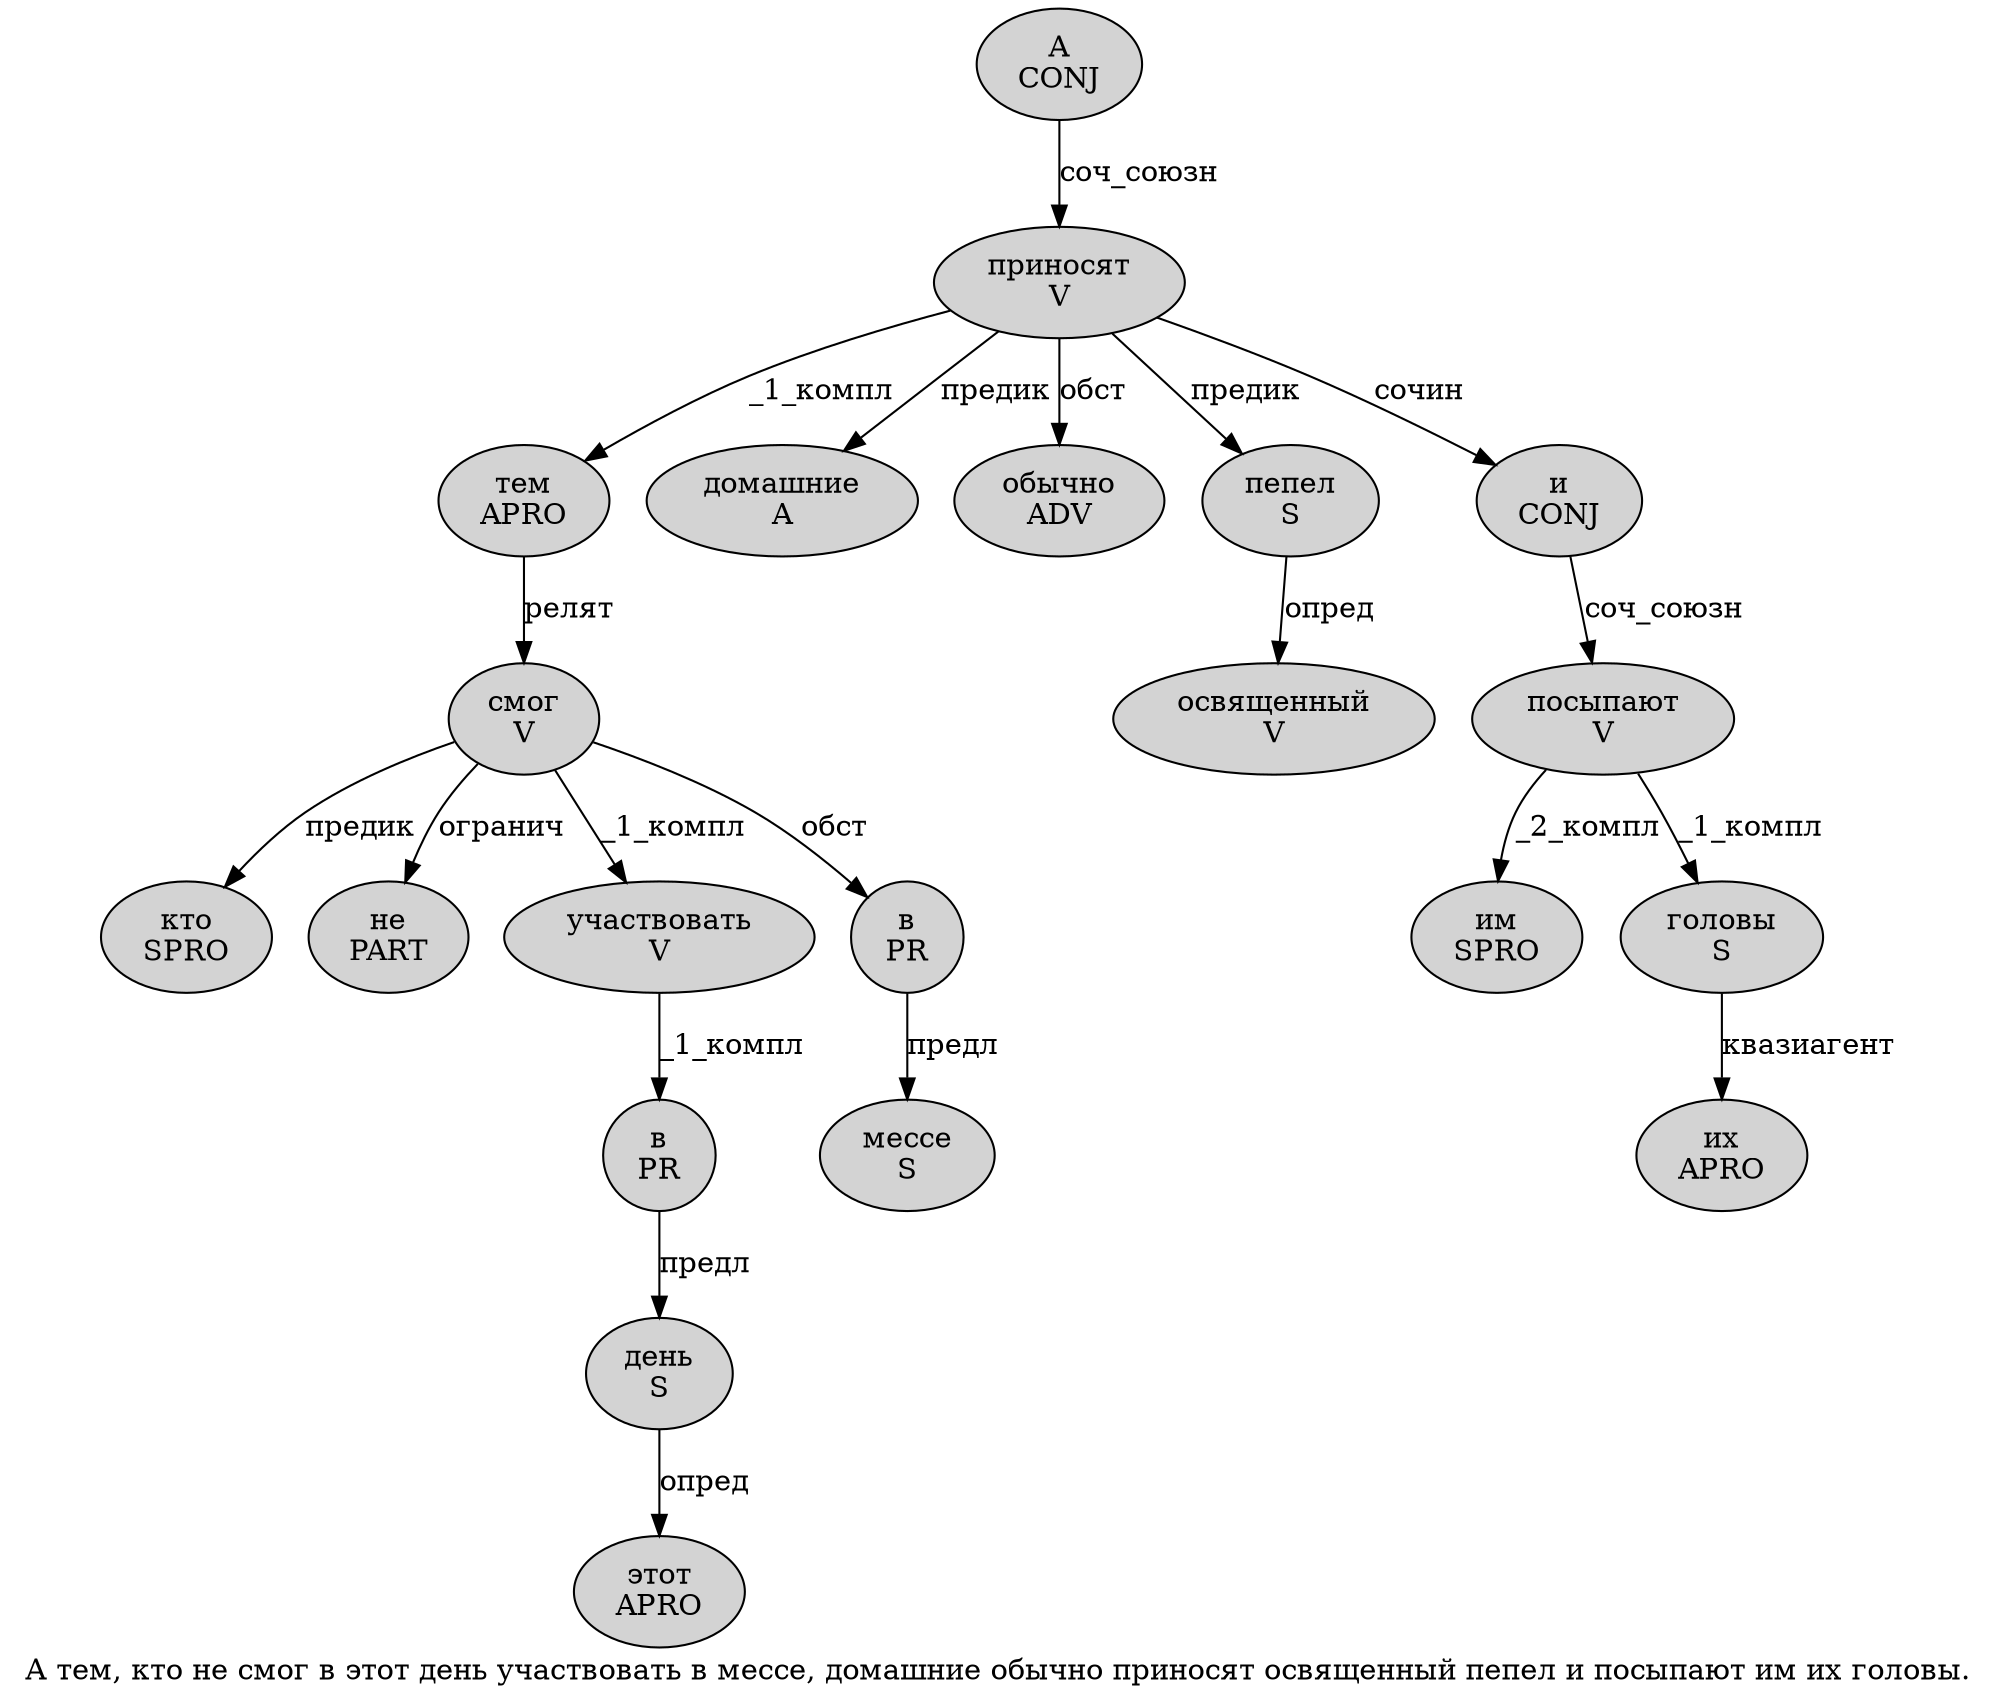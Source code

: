 digraph SENTENCE_176 {
	graph [label="А тем, кто не смог в этот день участвовать в мессе, домашние обычно приносят освященный пепел и посыпают им их головы."]
	node [style=filled]
		0 [label="А
CONJ" color="" fillcolor=lightgray penwidth=1 shape=ellipse]
		1 [label="тем
APRO" color="" fillcolor=lightgray penwidth=1 shape=ellipse]
		3 [label="кто
SPRO" color="" fillcolor=lightgray penwidth=1 shape=ellipse]
		4 [label="не
PART" color="" fillcolor=lightgray penwidth=1 shape=ellipse]
		5 [label="смог
V" color="" fillcolor=lightgray penwidth=1 shape=ellipse]
		6 [label="в
PR" color="" fillcolor=lightgray penwidth=1 shape=ellipse]
		7 [label="этот
APRO" color="" fillcolor=lightgray penwidth=1 shape=ellipse]
		8 [label="день
S" color="" fillcolor=lightgray penwidth=1 shape=ellipse]
		9 [label="участвовать
V" color="" fillcolor=lightgray penwidth=1 shape=ellipse]
		10 [label="в
PR" color="" fillcolor=lightgray penwidth=1 shape=ellipse]
		11 [label="мессе
S" color="" fillcolor=lightgray penwidth=1 shape=ellipse]
		13 [label="домашние
A" color="" fillcolor=lightgray penwidth=1 shape=ellipse]
		14 [label="обычно
ADV" color="" fillcolor=lightgray penwidth=1 shape=ellipse]
		15 [label="приносят
V" color="" fillcolor=lightgray penwidth=1 shape=ellipse]
		16 [label="освященный
V" color="" fillcolor=lightgray penwidth=1 shape=ellipse]
		17 [label="пепел
S" color="" fillcolor=lightgray penwidth=1 shape=ellipse]
		18 [label="и
CONJ" color="" fillcolor=lightgray penwidth=1 shape=ellipse]
		19 [label="посыпают
V" color="" fillcolor=lightgray penwidth=1 shape=ellipse]
		20 [label="им
SPRO" color="" fillcolor=lightgray penwidth=1 shape=ellipse]
		21 [label="их
APRO" color="" fillcolor=lightgray penwidth=1 shape=ellipse]
		22 [label="головы
S" color="" fillcolor=lightgray penwidth=1 shape=ellipse]
			10 -> 11 [label="предл"]
			15 -> 1 [label="_1_компл"]
			15 -> 13 [label="предик"]
			15 -> 14 [label="обст"]
			15 -> 17 [label="предик"]
			15 -> 18 [label="сочин"]
			1 -> 5 [label="релят"]
			9 -> 6 [label="_1_компл"]
			6 -> 8 [label="предл"]
			17 -> 16 [label="опред"]
			0 -> 15 [label="соч_союзн"]
			18 -> 19 [label="соч_союзн"]
			22 -> 21 [label="квазиагент"]
			19 -> 20 [label="_2_компл"]
			19 -> 22 [label="_1_компл"]
			5 -> 3 [label="предик"]
			5 -> 4 [label="огранич"]
			5 -> 9 [label="_1_компл"]
			5 -> 10 [label="обст"]
			8 -> 7 [label="опред"]
}